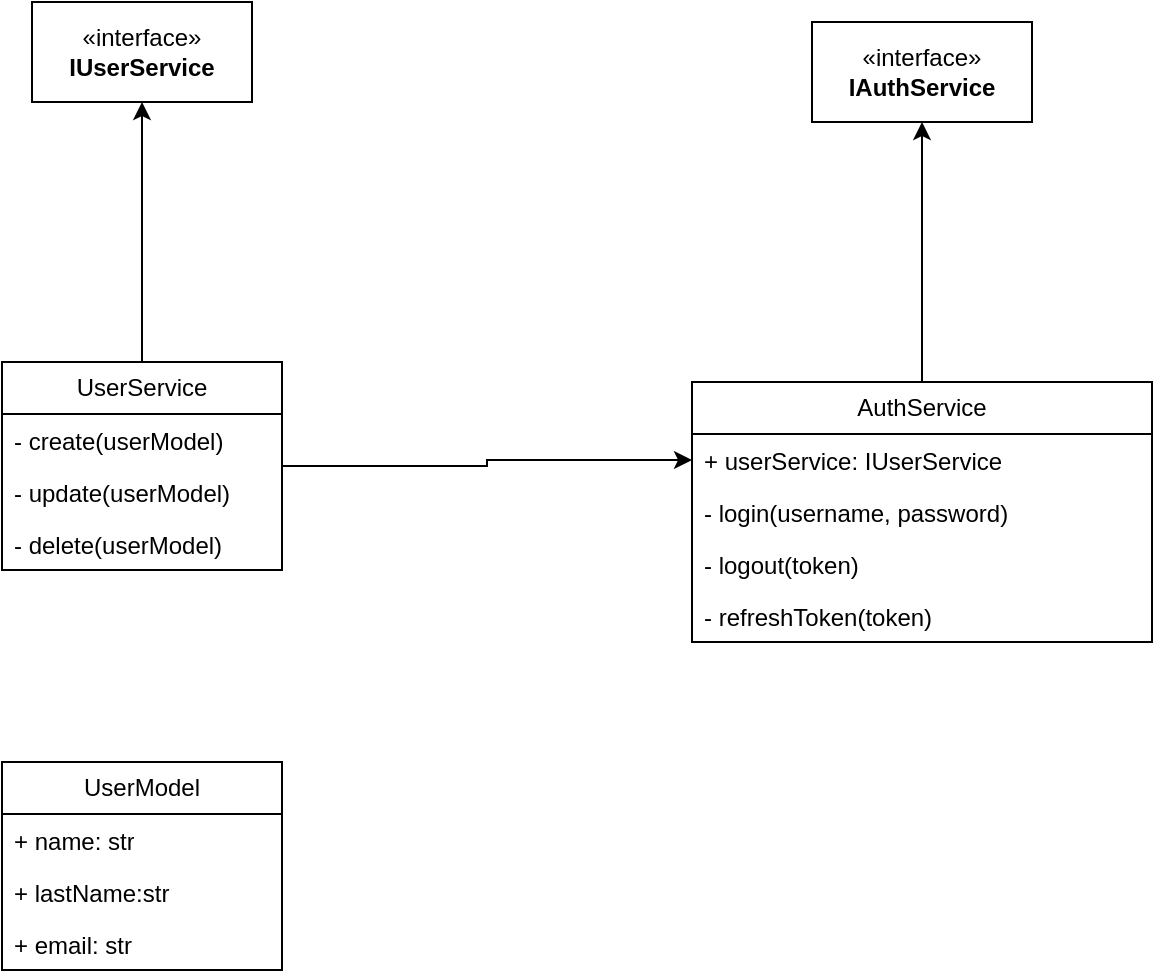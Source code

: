 <mxfile version="26.0.16">
  <diagram name="Page-1" id="NW-NCQ5RGzBhGZROMipj">
    <mxGraphModel dx="1050" dy="707" grid="1" gridSize="10" guides="1" tooltips="1" connect="1" arrows="1" fold="1" page="1" pageScale="1" pageWidth="850" pageHeight="1100" math="0" shadow="0">
      <root>
        <mxCell id="0" />
        <mxCell id="1" parent="0" />
        <mxCell id="21zCQ08XNM30wGx_Tw_L-9" style="edgeStyle=orthogonalEdgeStyle;rounded=0;orthogonalLoop=1;jettySize=auto;html=1;entryX=0.5;entryY=1;entryDx=0;entryDy=0;" edge="1" parent="1" source="21zCQ08XNM30wGx_Tw_L-1" target="21zCQ08XNM30wGx_Tw_L-5">
          <mxGeometry relative="1" as="geometry" />
        </mxCell>
        <mxCell id="21zCQ08XNM30wGx_Tw_L-23" style="edgeStyle=orthogonalEdgeStyle;rounded=0;orthogonalLoop=1;jettySize=auto;html=1;entryX=0;entryY=0.5;entryDx=0;entryDy=0;" edge="1" parent="1" source="21zCQ08XNM30wGx_Tw_L-1" target="21zCQ08XNM30wGx_Tw_L-11">
          <mxGeometry relative="1" as="geometry" />
        </mxCell>
        <mxCell id="21zCQ08XNM30wGx_Tw_L-1" value="UserService" style="swimlane;fontStyle=0;childLayout=stackLayout;horizontal=1;startSize=26;fillColor=none;horizontalStack=0;resizeParent=1;resizeParentMax=0;resizeLast=0;collapsible=1;marginBottom=0;whiteSpace=wrap;html=1;" vertex="1" parent="1">
          <mxGeometry x="105" y="270" width="140" height="104" as="geometry" />
        </mxCell>
        <mxCell id="21zCQ08XNM30wGx_Tw_L-4" value="- create(userModel)" style="text;strokeColor=none;fillColor=none;align=left;verticalAlign=top;spacingLeft=4;spacingRight=4;overflow=hidden;rotatable=0;points=[[0,0.5],[1,0.5]];portConstraint=eastwest;whiteSpace=wrap;html=1;" vertex="1" parent="21zCQ08XNM30wGx_Tw_L-1">
          <mxGeometry y="26" width="140" height="26" as="geometry" />
        </mxCell>
        <mxCell id="21zCQ08XNM30wGx_Tw_L-20" value="- update(userModel)" style="text;strokeColor=none;fillColor=none;align=left;verticalAlign=top;spacingLeft=4;spacingRight=4;overflow=hidden;rotatable=0;points=[[0,0.5],[1,0.5]];portConstraint=eastwest;whiteSpace=wrap;html=1;" vertex="1" parent="21zCQ08XNM30wGx_Tw_L-1">
          <mxGeometry y="52" width="140" height="26" as="geometry" />
        </mxCell>
        <mxCell id="21zCQ08XNM30wGx_Tw_L-21" value="- delete(userModel)" style="text;strokeColor=none;fillColor=none;align=left;verticalAlign=top;spacingLeft=4;spacingRight=4;overflow=hidden;rotatable=0;points=[[0,0.5],[1,0.5]];portConstraint=eastwest;whiteSpace=wrap;html=1;" vertex="1" parent="21zCQ08XNM30wGx_Tw_L-1">
          <mxGeometry y="78" width="140" height="26" as="geometry" />
        </mxCell>
        <mxCell id="21zCQ08XNM30wGx_Tw_L-5" value="«interface»&lt;br&gt;&lt;b&gt;IUserService&lt;/b&gt;" style="html=1;whiteSpace=wrap;" vertex="1" parent="1">
          <mxGeometry x="120" y="90" width="110" height="50" as="geometry" />
        </mxCell>
        <mxCell id="21zCQ08XNM30wGx_Tw_L-6" value="«interface»&lt;br&gt;&lt;b&gt;IAuthService&lt;/b&gt;" style="html=1;whiteSpace=wrap;" vertex="1" parent="1">
          <mxGeometry x="510" y="100" width="110" height="50" as="geometry" />
        </mxCell>
        <mxCell id="21zCQ08XNM30wGx_Tw_L-15" style="edgeStyle=orthogonalEdgeStyle;rounded=0;orthogonalLoop=1;jettySize=auto;html=1;entryX=0.5;entryY=1;entryDx=0;entryDy=0;" edge="1" parent="1" source="21zCQ08XNM30wGx_Tw_L-10" target="21zCQ08XNM30wGx_Tw_L-6">
          <mxGeometry relative="1" as="geometry">
            <Array as="points">
              <mxPoint x="565" y="240" />
              <mxPoint x="565" y="240" />
            </Array>
          </mxGeometry>
        </mxCell>
        <mxCell id="21zCQ08XNM30wGx_Tw_L-10" value="AuthService" style="swimlane;fontStyle=0;childLayout=stackLayout;horizontal=1;startSize=26;fillColor=none;horizontalStack=0;resizeParent=1;resizeParentMax=0;resizeLast=0;collapsible=1;marginBottom=0;whiteSpace=wrap;html=1;" vertex="1" parent="1">
          <mxGeometry x="450" y="280" width="230" height="130" as="geometry" />
        </mxCell>
        <mxCell id="21zCQ08XNM30wGx_Tw_L-11" value="+ userService: IUserService" style="text;strokeColor=none;fillColor=none;align=left;verticalAlign=top;spacingLeft=4;spacingRight=4;overflow=hidden;rotatable=0;points=[[0,0.5],[1,0.5]];portConstraint=eastwest;whiteSpace=wrap;html=1;" vertex="1" parent="21zCQ08XNM30wGx_Tw_L-10">
          <mxGeometry y="26" width="230" height="26" as="geometry" />
        </mxCell>
        <mxCell id="21zCQ08XNM30wGx_Tw_L-13" value="- login(username, password)" style="text;strokeColor=none;fillColor=none;align=left;verticalAlign=top;spacingLeft=4;spacingRight=4;overflow=hidden;rotatable=0;points=[[0,0.5],[1,0.5]];portConstraint=eastwest;whiteSpace=wrap;html=1;" vertex="1" parent="21zCQ08XNM30wGx_Tw_L-10">
          <mxGeometry y="52" width="230" height="26" as="geometry" />
        </mxCell>
        <mxCell id="21zCQ08XNM30wGx_Tw_L-16" value="- logout(token)" style="text;strokeColor=none;fillColor=none;align=left;verticalAlign=top;spacingLeft=4;spacingRight=4;overflow=hidden;rotatable=0;points=[[0,0.5],[1,0.5]];portConstraint=eastwest;whiteSpace=wrap;html=1;" vertex="1" parent="21zCQ08XNM30wGx_Tw_L-10">
          <mxGeometry y="78" width="230" height="26" as="geometry" />
        </mxCell>
        <mxCell id="21zCQ08XNM30wGx_Tw_L-19" value="- refreshToken(token)" style="text;strokeColor=none;fillColor=none;align=left;verticalAlign=top;spacingLeft=4;spacingRight=4;overflow=hidden;rotatable=0;points=[[0,0.5],[1,0.5]];portConstraint=eastwest;whiteSpace=wrap;html=1;" vertex="1" parent="21zCQ08XNM30wGx_Tw_L-10">
          <mxGeometry y="104" width="230" height="26" as="geometry" />
        </mxCell>
        <mxCell id="21zCQ08XNM30wGx_Tw_L-24" value="UserModel" style="swimlane;fontStyle=0;childLayout=stackLayout;horizontal=1;startSize=26;fillColor=none;horizontalStack=0;resizeParent=1;resizeParentMax=0;resizeLast=0;collapsible=1;marginBottom=0;whiteSpace=wrap;html=1;" vertex="1" parent="1">
          <mxGeometry x="105" y="470" width="140" height="104" as="geometry" />
        </mxCell>
        <mxCell id="21zCQ08XNM30wGx_Tw_L-25" value="+ name: str" style="text;strokeColor=none;fillColor=none;align=left;verticalAlign=top;spacingLeft=4;spacingRight=4;overflow=hidden;rotatable=0;points=[[0,0.5],[1,0.5]];portConstraint=eastwest;whiteSpace=wrap;html=1;" vertex="1" parent="21zCQ08XNM30wGx_Tw_L-24">
          <mxGeometry y="26" width="140" height="26" as="geometry" />
        </mxCell>
        <mxCell id="21zCQ08XNM30wGx_Tw_L-26" value="+ lastName:str" style="text;strokeColor=none;fillColor=none;align=left;verticalAlign=top;spacingLeft=4;spacingRight=4;overflow=hidden;rotatable=0;points=[[0,0.5],[1,0.5]];portConstraint=eastwest;whiteSpace=wrap;html=1;" vertex="1" parent="21zCQ08XNM30wGx_Tw_L-24">
          <mxGeometry y="52" width="140" height="26" as="geometry" />
        </mxCell>
        <mxCell id="21zCQ08XNM30wGx_Tw_L-27" value="+ email: str" style="text;strokeColor=none;fillColor=none;align=left;verticalAlign=top;spacingLeft=4;spacingRight=4;overflow=hidden;rotatable=0;points=[[0,0.5],[1,0.5]];portConstraint=eastwest;whiteSpace=wrap;html=1;" vertex="1" parent="21zCQ08XNM30wGx_Tw_L-24">
          <mxGeometry y="78" width="140" height="26" as="geometry" />
        </mxCell>
      </root>
    </mxGraphModel>
  </diagram>
</mxfile>
